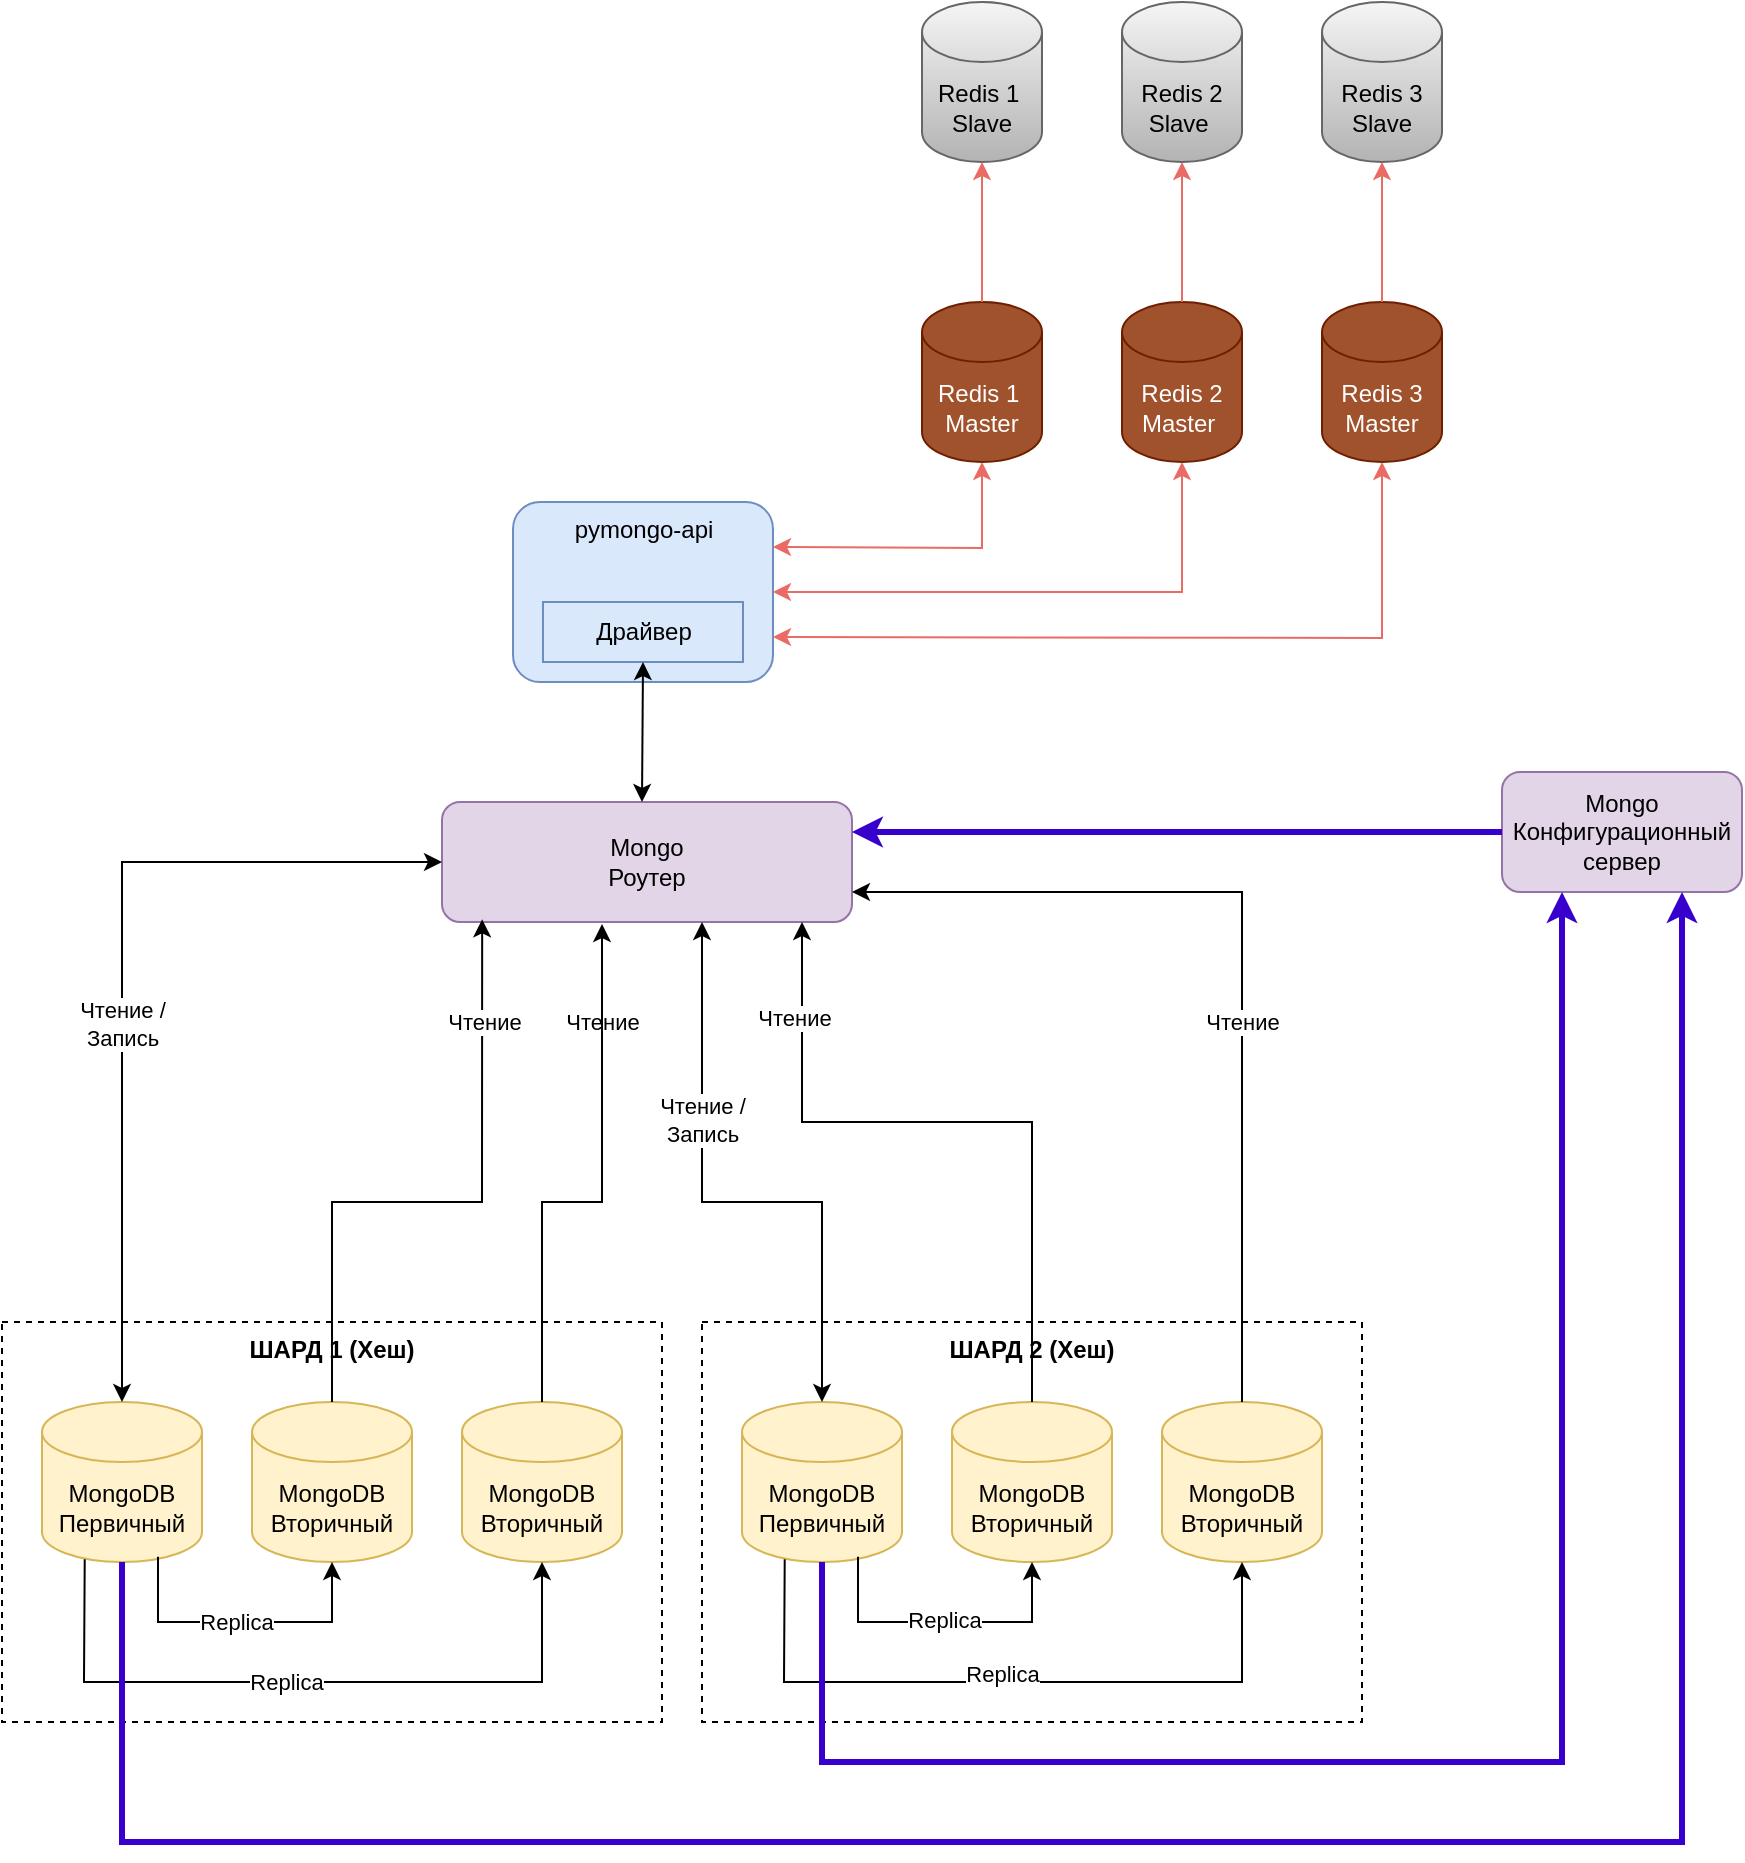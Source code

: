 <mxfile version="24.7.5">
  <diagram name="Page-1" id="-H_mtQnk-PTXWXPvYvuk">
    <mxGraphModel dx="836" dy="1373" grid="1" gridSize="10" guides="1" tooltips="1" connect="1" arrows="1" fold="1" page="1" pageScale="1" pageWidth="1169" pageHeight="827" math="0" shadow="0">
      <root>
        <mxCell id="0" />
        <mxCell id="1" parent="0" />
        <mxCell id="fE4snNQdPKnm9zDVm4k2-3" value="&lt;b&gt;ШАРД 1 (Хеш)&lt;/b&gt;" style="rounded=0;whiteSpace=wrap;html=1;dashed=1;verticalAlign=top;" parent="1" vertex="1">
          <mxGeometry x="60" y="460" width="330" height="200" as="geometry" />
        </mxCell>
        <mxCell id="zA23MoTUsTF4_91t8viU-2" value="MongoDB&lt;div&gt;Первичный&lt;/div&gt;" style="shape=cylinder3;whiteSpace=wrap;html=1;boundedLbl=1;backgroundOutline=1;size=15;fillColor=#fff2cc;strokeColor=#d6b656;" parent="1" vertex="1">
          <mxGeometry x="80" y="500" width="80" height="80" as="geometry" />
        </mxCell>
        <mxCell id="fE4snNQdPKnm9zDVm4k2-55" style="edgeStyle=orthogonalEdgeStyle;rounded=0;orthogonalLoop=1;jettySize=auto;html=1;exitX=0.5;exitY=1;exitDx=0;exitDy=0;entryX=0.5;entryY=1;entryDx=0;entryDy=0;" parent="1" source="zA23MoTUsTF4_91t8viU-3" target="fE4snNQdPKnm9zDVm4k2-12" edge="1">
          <mxGeometry relative="1" as="geometry" />
        </mxCell>
        <mxCell id="zA23MoTUsTF4_91t8viU-3" value="pymongo-api" style="rounded=1;whiteSpace=wrap;html=1;verticalAlign=top;fillColor=#dae8fc;strokeColor=#6c8ebf;" parent="1" vertex="1">
          <mxGeometry x="315.5" y="50" width="130" height="90" as="geometry" />
        </mxCell>
        <mxCell id="zA23MoTUsTF4_91t8viU-4" style="edgeStyle=orthogonalEdgeStyle;rounded=0;orthogonalLoop=1;jettySize=auto;html=1;exitX=0.5;exitY=1;exitDx=0;exitDy=0;" parent="1" source="zA23MoTUsTF4_91t8viU-3" target="zA23MoTUsTF4_91t8viU-3" edge="1">
          <mxGeometry relative="1" as="geometry" />
        </mxCell>
        <mxCell id="fE4snNQdPKnm9zDVm4k2-1" value="MongoDB&lt;div&gt;Вторичный&lt;/div&gt;" style="shape=cylinder3;whiteSpace=wrap;html=1;boundedLbl=1;backgroundOutline=1;size=15;fillColor=#fff2cc;strokeColor=#d6b656;" parent="1" vertex="1">
          <mxGeometry x="185" y="500" width="80" height="80" as="geometry" />
        </mxCell>
        <mxCell id="fE4snNQdPKnm9zDVm4k2-2" value="MongoDB&lt;div&gt;Вторичный&lt;/div&gt;" style="shape=cylinder3;whiteSpace=wrap;html=1;boundedLbl=1;backgroundOutline=1;size=15;fillColor=#fff2cc;strokeColor=#d6b656;" parent="1" vertex="1">
          <mxGeometry x="290" y="500" width="80" height="80" as="geometry" />
        </mxCell>
        <mxCell id="fE4snNQdPKnm9zDVm4k2-4" value="Mongo&lt;div&gt;Роутер&lt;/div&gt;" style="rounded=1;whiteSpace=wrap;html=1;fillColor=#e1d5e7;strokeColor=#9673a6;" parent="1" vertex="1">
          <mxGeometry x="280" y="200" width="205" height="60" as="geometry" />
        </mxCell>
        <mxCell id="fE4snNQdPKnm9zDVm4k2-10" value="Mongo&lt;div&gt;Конфигурационный&lt;/div&gt;&lt;div&gt;сервер&lt;/div&gt;" style="rounded=1;whiteSpace=wrap;html=1;fillColor=#e1d5e7;strokeColor=#9673a6;" parent="1" vertex="1">
          <mxGeometry x="810" y="185" width="120" height="60" as="geometry" />
        </mxCell>
        <mxCell id="fE4snNQdPKnm9zDVm4k2-12" value="Драйвер" style="rounded=0;whiteSpace=wrap;html=1;fillColor=#dae8fc;strokeColor=#6c8ebf;" parent="1" vertex="1">
          <mxGeometry x="330.5" y="100" width="100" height="30" as="geometry" />
        </mxCell>
        <mxCell id="fE4snNQdPKnm9zDVm4k2-14" value="" style="endArrow=classic;startArrow=classic;html=1;rounded=0;entryX=0;entryY=0.5;entryDx=0;entryDy=0;" parent="1" source="zA23MoTUsTF4_91t8viU-2" target="fE4snNQdPKnm9zDVm4k2-4" edge="1">
          <mxGeometry width="50" height="50" relative="1" as="geometry">
            <mxPoint x="190" y="390" as="sourcePoint" />
            <mxPoint x="180" y="250" as="targetPoint" />
            <Array as="points">
              <mxPoint x="120" y="400" />
              <mxPoint x="120" y="230" />
            </Array>
          </mxGeometry>
        </mxCell>
        <mxCell id="fE4snNQdPKnm9zDVm4k2-21" value="Чтение /&lt;div&gt;Запись&lt;/div&gt;" style="edgeLabel;html=1;align=center;verticalAlign=middle;resizable=0;points=[];" parent="fE4snNQdPKnm9zDVm4k2-14" vertex="1" connectable="0">
          <mxGeometry x="0.114" y="-2" relative="1" as="geometry">
            <mxPoint x="-2" y="50" as="offset" />
          </mxGeometry>
        </mxCell>
        <mxCell id="fE4snNQdPKnm9zDVm4k2-15" value="" style="endArrow=classic;html=1;rounded=0;exitX=0.267;exitY=0.983;exitDx=0;exitDy=0;exitPerimeter=0;" parent="1" source="zA23MoTUsTF4_91t8viU-2" target="fE4snNQdPKnm9zDVm4k2-2" edge="1">
          <mxGeometry width="50" height="50" relative="1" as="geometry">
            <mxPoint x="160" y="790" as="sourcePoint" />
            <mxPoint x="210" y="740" as="targetPoint" />
            <Array as="points">
              <mxPoint x="101" y="640" />
              <mxPoint x="330" y="640" />
            </Array>
          </mxGeometry>
        </mxCell>
        <mxCell id="fE4snNQdPKnm9zDVm4k2-47" value="Replica" style="edgeLabel;html=1;align=center;verticalAlign=middle;resizable=0;points=[];" parent="fE4snNQdPKnm9zDVm4k2-15" vertex="1" connectable="0">
          <mxGeometry x="-0.075" y="4" relative="1" as="geometry">
            <mxPoint y="4" as="offset" />
          </mxGeometry>
        </mxCell>
        <mxCell id="fE4snNQdPKnm9zDVm4k2-16" value="" style="endArrow=classic;html=1;rounded=0;exitX=0.725;exitY=0.967;exitDx=0;exitDy=0;exitPerimeter=0;entryX=0.5;entryY=1;entryDx=0;entryDy=0;entryPerimeter=0;" parent="1" source="zA23MoTUsTF4_91t8viU-2" target="fE4snNQdPKnm9zDVm4k2-1" edge="1">
          <mxGeometry width="50" height="50" relative="1" as="geometry">
            <mxPoint x="180" y="780" as="sourcePoint" />
            <mxPoint x="230" y="730" as="targetPoint" />
            <Array as="points">
              <mxPoint x="138" y="610" />
              <mxPoint x="225" y="610" />
            </Array>
          </mxGeometry>
        </mxCell>
        <mxCell id="fE4snNQdPKnm9zDVm4k2-46" value="Replica" style="edgeLabel;html=1;align=center;verticalAlign=middle;resizable=0;points=[];" parent="fE4snNQdPKnm9zDVm4k2-16" vertex="1" connectable="0">
          <mxGeometry x="-0.047" relative="1" as="geometry">
            <mxPoint as="offset" />
          </mxGeometry>
        </mxCell>
        <mxCell id="fE4snNQdPKnm9zDVm4k2-17" value="" style="endArrow=classic;startArrow=none;html=1;rounded=0;exitX=0.5;exitY=0;exitDx=0;exitDy=0;exitPerimeter=0;endFill=1;startFill=0;entryX=0.098;entryY=0.978;entryDx=0;entryDy=0;entryPerimeter=0;" parent="1" source="fE4snNQdPKnm9zDVm4k2-1" target="fE4snNQdPKnm9zDVm4k2-4" edge="1">
          <mxGeometry width="50" height="50" relative="1" as="geometry">
            <mxPoint x="130" y="510" as="sourcePoint" />
            <mxPoint x="240" y="230" as="targetPoint" />
            <Array as="points">
              <mxPoint x="225" y="400" />
              <mxPoint x="300" y="400" />
            </Array>
          </mxGeometry>
        </mxCell>
        <mxCell id="fE4snNQdPKnm9zDVm4k2-20" value="Чтение" style="edgeLabel;html=1;align=center;verticalAlign=middle;resizable=0;points=[];" parent="fE4snNQdPKnm9zDVm4k2-17" vertex="1" connectable="0">
          <mxGeometry x="0.442" y="1" relative="1" as="geometry">
            <mxPoint x="61" y="-37" as="offset" />
          </mxGeometry>
        </mxCell>
        <mxCell id="h_0z45_PfAN2kqjZtXE0-2" value="Чтение" style="edgeLabel;html=1;align=center;verticalAlign=middle;resizable=0;points=[];" vertex="1" connectable="0" parent="fE4snNQdPKnm9zDVm4k2-17">
          <mxGeometry x="0.619" y="-1" relative="1" as="geometry">
            <mxPoint y="-9" as="offset" />
          </mxGeometry>
        </mxCell>
        <mxCell id="fE4snNQdPKnm9zDVm4k2-18" value="" style="endArrow=classic;startArrow=none;html=1;rounded=0;exitX=0.5;exitY=0;exitDx=0;exitDy=0;exitPerimeter=0;endFill=1;startFill=0;" parent="1" source="fE4snNQdPKnm9zDVm4k2-2" edge="1">
          <mxGeometry width="50" height="50" relative="1" as="geometry">
            <mxPoint x="235" y="510" as="sourcePoint" />
            <mxPoint x="360" y="261" as="targetPoint" />
            <Array as="points">
              <mxPoint x="330" y="400" />
              <mxPoint x="360" y="400" />
            </Array>
          </mxGeometry>
        </mxCell>
        <mxCell id="fE4snNQdPKnm9zDVm4k2-22" value="&lt;b&gt;ШАРД 2 (Хеш)&lt;/b&gt;" style="rounded=0;whiteSpace=wrap;html=1;dashed=1;verticalAlign=top;" parent="1" vertex="1">
          <mxGeometry x="410" y="460" width="330" height="200" as="geometry" />
        </mxCell>
        <mxCell id="fE4snNQdPKnm9zDVm4k2-23" value="MongoDB&lt;div&gt;Первичный&lt;/div&gt;" style="shape=cylinder3;whiteSpace=wrap;html=1;boundedLbl=1;backgroundOutline=1;size=15;fillColor=#fff2cc;strokeColor=#d6b656;" parent="1" vertex="1">
          <mxGeometry x="430" y="500" width="80" height="80" as="geometry" />
        </mxCell>
        <mxCell id="fE4snNQdPKnm9zDVm4k2-24" value="MongoDB&lt;div&gt;Вторичный&lt;/div&gt;" style="shape=cylinder3;whiteSpace=wrap;html=1;boundedLbl=1;backgroundOutline=1;size=15;fillColor=#fff2cc;strokeColor=#d6b656;" parent="1" vertex="1">
          <mxGeometry x="535" y="500" width="80" height="80" as="geometry" />
        </mxCell>
        <mxCell id="fE4snNQdPKnm9zDVm4k2-25" value="MongoDB&lt;div&gt;Вторичный&lt;/div&gt;" style="shape=cylinder3;whiteSpace=wrap;html=1;boundedLbl=1;backgroundOutline=1;size=15;fillColor=#fff2cc;strokeColor=#d6b656;" parent="1" vertex="1">
          <mxGeometry x="640" y="500" width="80" height="80" as="geometry" />
        </mxCell>
        <mxCell id="fE4snNQdPKnm9zDVm4k2-26" value="" style="endArrow=classic;startArrow=classic;html=1;rounded=0;" parent="1" source="fE4snNQdPKnm9zDVm4k2-23" edge="1">
          <mxGeometry width="50" height="50" relative="1" as="geometry">
            <mxPoint x="540" y="390" as="sourcePoint" />
            <mxPoint x="410" y="260" as="targetPoint" />
            <Array as="points">
              <mxPoint x="470" y="400" />
              <mxPoint x="410" y="400" />
            </Array>
          </mxGeometry>
        </mxCell>
        <mxCell id="fE4snNQdPKnm9zDVm4k2-27" value="Чтение /&lt;div&gt;Запись&lt;/div&gt;" style="edgeLabel;html=1;align=center;verticalAlign=middle;resizable=0;points=[];" parent="fE4snNQdPKnm9zDVm4k2-26" vertex="1" connectable="0">
          <mxGeometry x="0.114" y="-2" relative="1" as="geometry">
            <mxPoint x="-2" y="-34" as="offset" />
          </mxGeometry>
        </mxCell>
        <mxCell id="fE4snNQdPKnm9zDVm4k2-28" value="" style="endArrow=classic;html=1;rounded=0;exitX=0.267;exitY=0.983;exitDx=0;exitDy=0;exitPerimeter=0;" parent="1" source="fE4snNQdPKnm9zDVm4k2-23" target="fE4snNQdPKnm9zDVm4k2-25" edge="1">
          <mxGeometry width="50" height="50" relative="1" as="geometry">
            <mxPoint x="510" y="790" as="sourcePoint" />
            <mxPoint x="560" y="740" as="targetPoint" />
            <Array as="points">
              <mxPoint x="451" y="640" />
              <mxPoint x="680" y="640" />
            </Array>
          </mxGeometry>
        </mxCell>
        <mxCell id="fE4snNQdPKnm9zDVm4k2-49" value="Replica" style="edgeLabel;html=1;align=center;verticalAlign=middle;resizable=0;points=[];" parent="fE4snNQdPKnm9zDVm4k2-28" vertex="1" connectable="0">
          <mxGeometry x="-0.052" y="4" relative="1" as="geometry">
            <mxPoint x="4" as="offset" />
          </mxGeometry>
        </mxCell>
        <mxCell id="fE4snNQdPKnm9zDVm4k2-29" value="" style="endArrow=classic;html=1;rounded=0;exitX=0.725;exitY=0.967;exitDx=0;exitDy=0;exitPerimeter=0;entryX=0.5;entryY=1;entryDx=0;entryDy=0;entryPerimeter=0;" parent="1" source="fE4snNQdPKnm9zDVm4k2-23" target="fE4snNQdPKnm9zDVm4k2-24" edge="1">
          <mxGeometry width="50" height="50" relative="1" as="geometry">
            <mxPoint x="530" y="780" as="sourcePoint" />
            <mxPoint x="580" y="730" as="targetPoint" />
            <Array as="points">
              <mxPoint x="488" y="610" />
              <mxPoint x="575" y="610" />
            </Array>
          </mxGeometry>
        </mxCell>
        <mxCell id="fE4snNQdPKnm9zDVm4k2-48" value="Replica" style="edgeLabel;html=1;align=center;verticalAlign=middle;resizable=0;points=[];" parent="fE4snNQdPKnm9zDVm4k2-29" vertex="1" connectable="0">
          <mxGeometry x="-0.261" y="1" relative="1" as="geometry">
            <mxPoint x="20" as="offset" />
          </mxGeometry>
        </mxCell>
        <mxCell id="fE4snNQdPKnm9zDVm4k2-30" value="" style="endArrow=classic;startArrow=none;html=1;rounded=0;exitX=0.5;exitY=0;exitDx=0;exitDy=0;exitPerimeter=0;endFill=1;startFill=0;" parent="1" source="fE4snNQdPKnm9zDVm4k2-24" edge="1">
          <mxGeometry width="50" height="50" relative="1" as="geometry">
            <mxPoint x="480" y="510" as="sourcePoint" />
            <mxPoint x="460" y="260" as="targetPoint" />
            <Array as="points">
              <mxPoint x="575" y="360" />
              <mxPoint x="460" y="360" />
            </Array>
          </mxGeometry>
        </mxCell>
        <mxCell id="fE4snNQdPKnm9zDVm4k2-31" value="Чтение" style="edgeLabel;html=1;align=center;verticalAlign=middle;resizable=0;points=[];" parent="fE4snNQdPKnm9zDVm4k2-30" vertex="1" connectable="0">
          <mxGeometry x="0.442" y="1" relative="1" as="geometry">
            <mxPoint x="-3" y="-51" as="offset" />
          </mxGeometry>
        </mxCell>
        <mxCell id="fE4snNQdPKnm9zDVm4k2-52" value="" style="endArrow=classic;startArrow=classic;html=1;rounded=0;entryX=0.5;entryY=1;entryDx=0;entryDy=0;" parent="1" target="fE4snNQdPKnm9zDVm4k2-12" edge="1">
          <mxGeometry width="50" height="50" relative="1" as="geometry">
            <mxPoint x="380" y="200" as="sourcePoint" />
            <mxPoint x="470" y="150" as="targetPoint" />
            <Array as="points" />
          </mxGeometry>
        </mxCell>
        <mxCell id="fE4snNQdPKnm9zDVm4k2-57" value="" style="endArrow=classic;html=1;rounded=0;exitX=0;exitY=0.5;exitDx=0;exitDy=0;entryX=1;entryY=0.25;entryDx=0;entryDy=0;fillColor=#6a00ff;strokeColor=#3700CC;strokeWidth=3;" parent="1" source="fE4snNQdPKnm9zDVm4k2-10" target="fE4snNQdPKnm9zDVm4k2-4" edge="1">
          <mxGeometry width="50" height="50" relative="1" as="geometry">
            <mxPoint x="1130" y="380" as="sourcePoint" />
            <mxPoint x="230" y="320" as="targetPoint" />
            <Array as="points" />
          </mxGeometry>
        </mxCell>
        <mxCell id="fE4snNQdPKnm9zDVm4k2-62" value="" style="endArrow=classic;html=1;rounded=0;entryX=0.25;entryY=1;entryDx=0;entryDy=0;fillColor=#6d8764;strokeColor=#3700CC;strokeWidth=3;" parent="1" source="fE4snNQdPKnm9zDVm4k2-23" target="fE4snNQdPKnm9zDVm4k2-10" edge="1">
          <mxGeometry width="50" height="50" relative="1" as="geometry">
            <mxPoint x="828" y="590" as="sourcePoint" />
            <mxPoint x="1308" y="270" as="targetPoint" />
            <Array as="points">
              <mxPoint x="470" y="680" />
              <mxPoint x="840" y="680" />
            </Array>
          </mxGeometry>
        </mxCell>
        <mxCell id="h_0z45_PfAN2kqjZtXE0-3" value="" style="endArrow=classic;html=1;rounded=0;exitX=0.5;exitY=0;exitDx=0;exitDy=0;exitPerimeter=0;entryX=1;entryY=0.75;entryDx=0;entryDy=0;" edge="1" parent="1" source="fE4snNQdPKnm9zDVm4k2-25" target="fE4snNQdPKnm9zDVm4k2-4">
          <mxGeometry width="50" height="50" relative="1" as="geometry">
            <mxPoint x="640" y="420" as="sourcePoint" />
            <mxPoint x="690" y="370" as="targetPoint" />
            <Array as="points">
              <mxPoint x="680" y="245" />
            </Array>
          </mxGeometry>
        </mxCell>
        <mxCell id="h_0z45_PfAN2kqjZtXE0-4" value="Чтение" style="edgeLabel;html=1;align=center;verticalAlign=middle;resizable=0;points=[];" vertex="1" connectable="0" parent="h_0z45_PfAN2kqjZtXE0-3">
          <mxGeometry x="-0.444" y="-3" relative="1" as="geometry">
            <mxPoint x="-3" y="-65" as="offset" />
          </mxGeometry>
        </mxCell>
        <mxCell id="h_0z45_PfAN2kqjZtXE0-5" value="" style="endArrow=classic;html=1;rounded=0;fillColor=#6d8764;strokeColor=#3700CC;strokeWidth=3;exitX=0.5;exitY=1;exitDx=0;exitDy=0;exitPerimeter=0;entryX=0.75;entryY=1;entryDx=0;entryDy=0;" edge="1" parent="1" source="zA23MoTUsTF4_91t8viU-2" target="fE4snNQdPKnm9zDVm4k2-10">
          <mxGeometry width="50" height="50" relative="1" as="geometry">
            <mxPoint x="480" y="590" as="sourcePoint" />
            <mxPoint x="870" y="250" as="targetPoint" />
            <Array as="points">
              <mxPoint x="120" y="720" />
              <mxPoint x="900" y="720" />
            </Array>
          </mxGeometry>
        </mxCell>
        <mxCell id="h_0z45_PfAN2kqjZtXE0-6" value="Redis 1&amp;nbsp;&lt;div&gt;Master&lt;/div&gt;" style="shape=cylinder3;whiteSpace=wrap;html=1;boundedLbl=1;backgroundOutline=1;size=15;fillColor=#a0522d;fontColor=#ffffff;strokeColor=#6D1F00;" vertex="1" parent="1">
          <mxGeometry x="520" y="-50" width="60" height="80" as="geometry" />
        </mxCell>
        <mxCell id="h_0z45_PfAN2kqjZtXE0-7" value="Redis 2&lt;div&gt;Master&amp;nbsp;&lt;/div&gt;" style="shape=cylinder3;whiteSpace=wrap;html=1;boundedLbl=1;backgroundOutline=1;size=15;fillColor=#a0522d;fontColor=#ffffff;strokeColor=#6D1F00;" vertex="1" parent="1">
          <mxGeometry x="620" y="-50" width="60" height="80" as="geometry" />
        </mxCell>
        <mxCell id="h_0z45_PfAN2kqjZtXE0-8" value="Redis 3&lt;div&gt;Master&lt;/div&gt;" style="shape=cylinder3;whiteSpace=wrap;html=1;boundedLbl=1;backgroundOutline=1;size=15;fillColor=#a0522d;fontColor=#ffffff;strokeColor=#6D1F00;" vertex="1" parent="1">
          <mxGeometry x="720" y="-50" width="60" height="80" as="geometry" />
        </mxCell>
        <mxCell id="h_0z45_PfAN2kqjZtXE0-9" value="" style="endArrow=classic;startArrow=classic;html=1;rounded=0;exitX=1;exitY=0.25;exitDx=0;exitDy=0;entryX=0.5;entryY=1;entryDx=0;entryDy=0;entryPerimeter=0;strokeColor=#EA6B66;" edge="1" parent="1" source="zA23MoTUsTF4_91t8viU-3" target="h_0z45_PfAN2kqjZtXE0-6">
          <mxGeometry width="50" height="50" relative="1" as="geometry">
            <mxPoint x="520" y="110" as="sourcePoint" />
            <mxPoint x="570" y="60" as="targetPoint" />
            <Array as="points">
              <mxPoint x="550" y="73" />
            </Array>
          </mxGeometry>
        </mxCell>
        <mxCell id="h_0z45_PfAN2kqjZtXE0-10" value="" style="endArrow=classic;startArrow=classic;html=1;rounded=0;exitX=1;exitY=0.5;exitDx=0;exitDy=0;entryX=0.5;entryY=1;entryDx=0;entryDy=0;entryPerimeter=0;strokeColor=#EA6B66;" edge="1" parent="1" source="zA23MoTUsTF4_91t8viU-3" target="h_0z45_PfAN2kqjZtXE0-7">
          <mxGeometry width="50" height="50" relative="1" as="geometry">
            <mxPoint x="460" y="80" as="sourcePoint" />
            <mxPoint x="565" y="50" as="targetPoint" />
            <Array as="points">
              <mxPoint x="650" y="95" />
            </Array>
          </mxGeometry>
        </mxCell>
        <mxCell id="h_0z45_PfAN2kqjZtXE0-11" value="" style="endArrow=classic;startArrow=classic;html=1;rounded=0;exitX=1;exitY=0.75;exitDx=0;exitDy=0;entryX=0.5;entryY=1;entryDx=0;entryDy=0;entryPerimeter=0;strokeColor=#EA6B66;" edge="1" parent="1" source="zA23MoTUsTF4_91t8viU-3" target="h_0z45_PfAN2kqjZtXE0-8">
          <mxGeometry width="50" height="50" relative="1" as="geometry">
            <mxPoint x="456" y="105" as="sourcePoint" />
            <mxPoint x="660" y="40" as="targetPoint" />
            <Array as="points">
              <mxPoint x="750" y="118" />
            </Array>
          </mxGeometry>
        </mxCell>
        <mxCell id="h_0z45_PfAN2kqjZtXE0-12" value="Redis 1&amp;nbsp;&lt;div&gt;Slave&lt;/div&gt;" style="shape=cylinder3;whiteSpace=wrap;html=1;boundedLbl=1;backgroundOutline=1;size=15;fillColor=#f5f5f5;strokeColor=#666666;gradientColor=#b3b3b3;" vertex="1" parent="1">
          <mxGeometry x="520" y="-200" width="60" height="80" as="geometry" />
        </mxCell>
        <mxCell id="h_0z45_PfAN2kqjZtXE0-13" value="Redis 2&lt;div&gt;Slave&amp;nbsp;&lt;/div&gt;" style="shape=cylinder3;whiteSpace=wrap;html=1;boundedLbl=1;backgroundOutline=1;size=15;fillColor=#f5f5f5;strokeColor=#666666;gradientColor=#b3b3b3;" vertex="1" parent="1">
          <mxGeometry x="620" y="-200" width="60" height="80" as="geometry" />
        </mxCell>
        <mxCell id="h_0z45_PfAN2kqjZtXE0-14" value="Redis 3&lt;div&gt;Slave&lt;/div&gt;" style="shape=cylinder3;whiteSpace=wrap;html=1;boundedLbl=1;backgroundOutline=1;size=15;fillColor=#f5f5f5;strokeColor=#666666;gradientColor=#b3b3b3;" vertex="1" parent="1">
          <mxGeometry x="720" y="-200" width="60" height="80" as="geometry" />
        </mxCell>
        <mxCell id="h_0z45_PfAN2kqjZtXE0-15" value="" style="endArrow=classic;html=1;rounded=0;exitX=0.5;exitY=0;exitDx=0;exitDy=0;exitPerimeter=0;entryX=0.5;entryY=1;entryDx=0;entryDy=0;entryPerimeter=0;strokeColor=#EA6B66;" edge="1" parent="1" source="h_0z45_PfAN2kqjZtXE0-6" target="h_0z45_PfAN2kqjZtXE0-12">
          <mxGeometry width="50" height="50" relative="1" as="geometry">
            <mxPoint x="560" y="-60" as="sourcePoint" />
            <mxPoint x="610" y="-110" as="targetPoint" />
          </mxGeometry>
        </mxCell>
        <mxCell id="h_0z45_PfAN2kqjZtXE0-16" value="" style="endArrow=classic;html=1;rounded=0;exitX=0.5;exitY=0;exitDx=0;exitDy=0;exitPerimeter=0;strokeColor=#EA6B66;" edge="1" parent="1" source="h_0z45_PfAN2kqjZtXE0-7" target="h_0z45_PfAN2kqjZtXE0-13">
          <mxGeometry width="50" height="50" relative="1" as="geometry">
            <mxPoint x="780" y="-60" as="sourcePoint" />
            <mxPoint x="830" y="-110" as="targetPoint" />
          </mxGeometry>
        </mxCell>
        <mxCell id="h_0z45_PfAN2kqjZtXE0-17" value="" style="endArrow=classic;html=1;rounded=0;entryX=0.5;entryY=1;entryDx=0;entryDy=0;entryPerimeter=0;strokeColor=#EA6B66;" edge="1" parent="1" target="h_0z45_PfAN2kqjZtXE0-14">
          <mxGeometry width="50" height="50" relative="1" as="geometry">
            <mxPoint x="750" y="-50" as="sourcePoint" />
            <mxPoint x="850" y="-110" as="targetPoint" />
          </mxGeometry>
        </mxCell>
      </root>
    </mxGraphModel>
  </diagram>
</mxfile>
